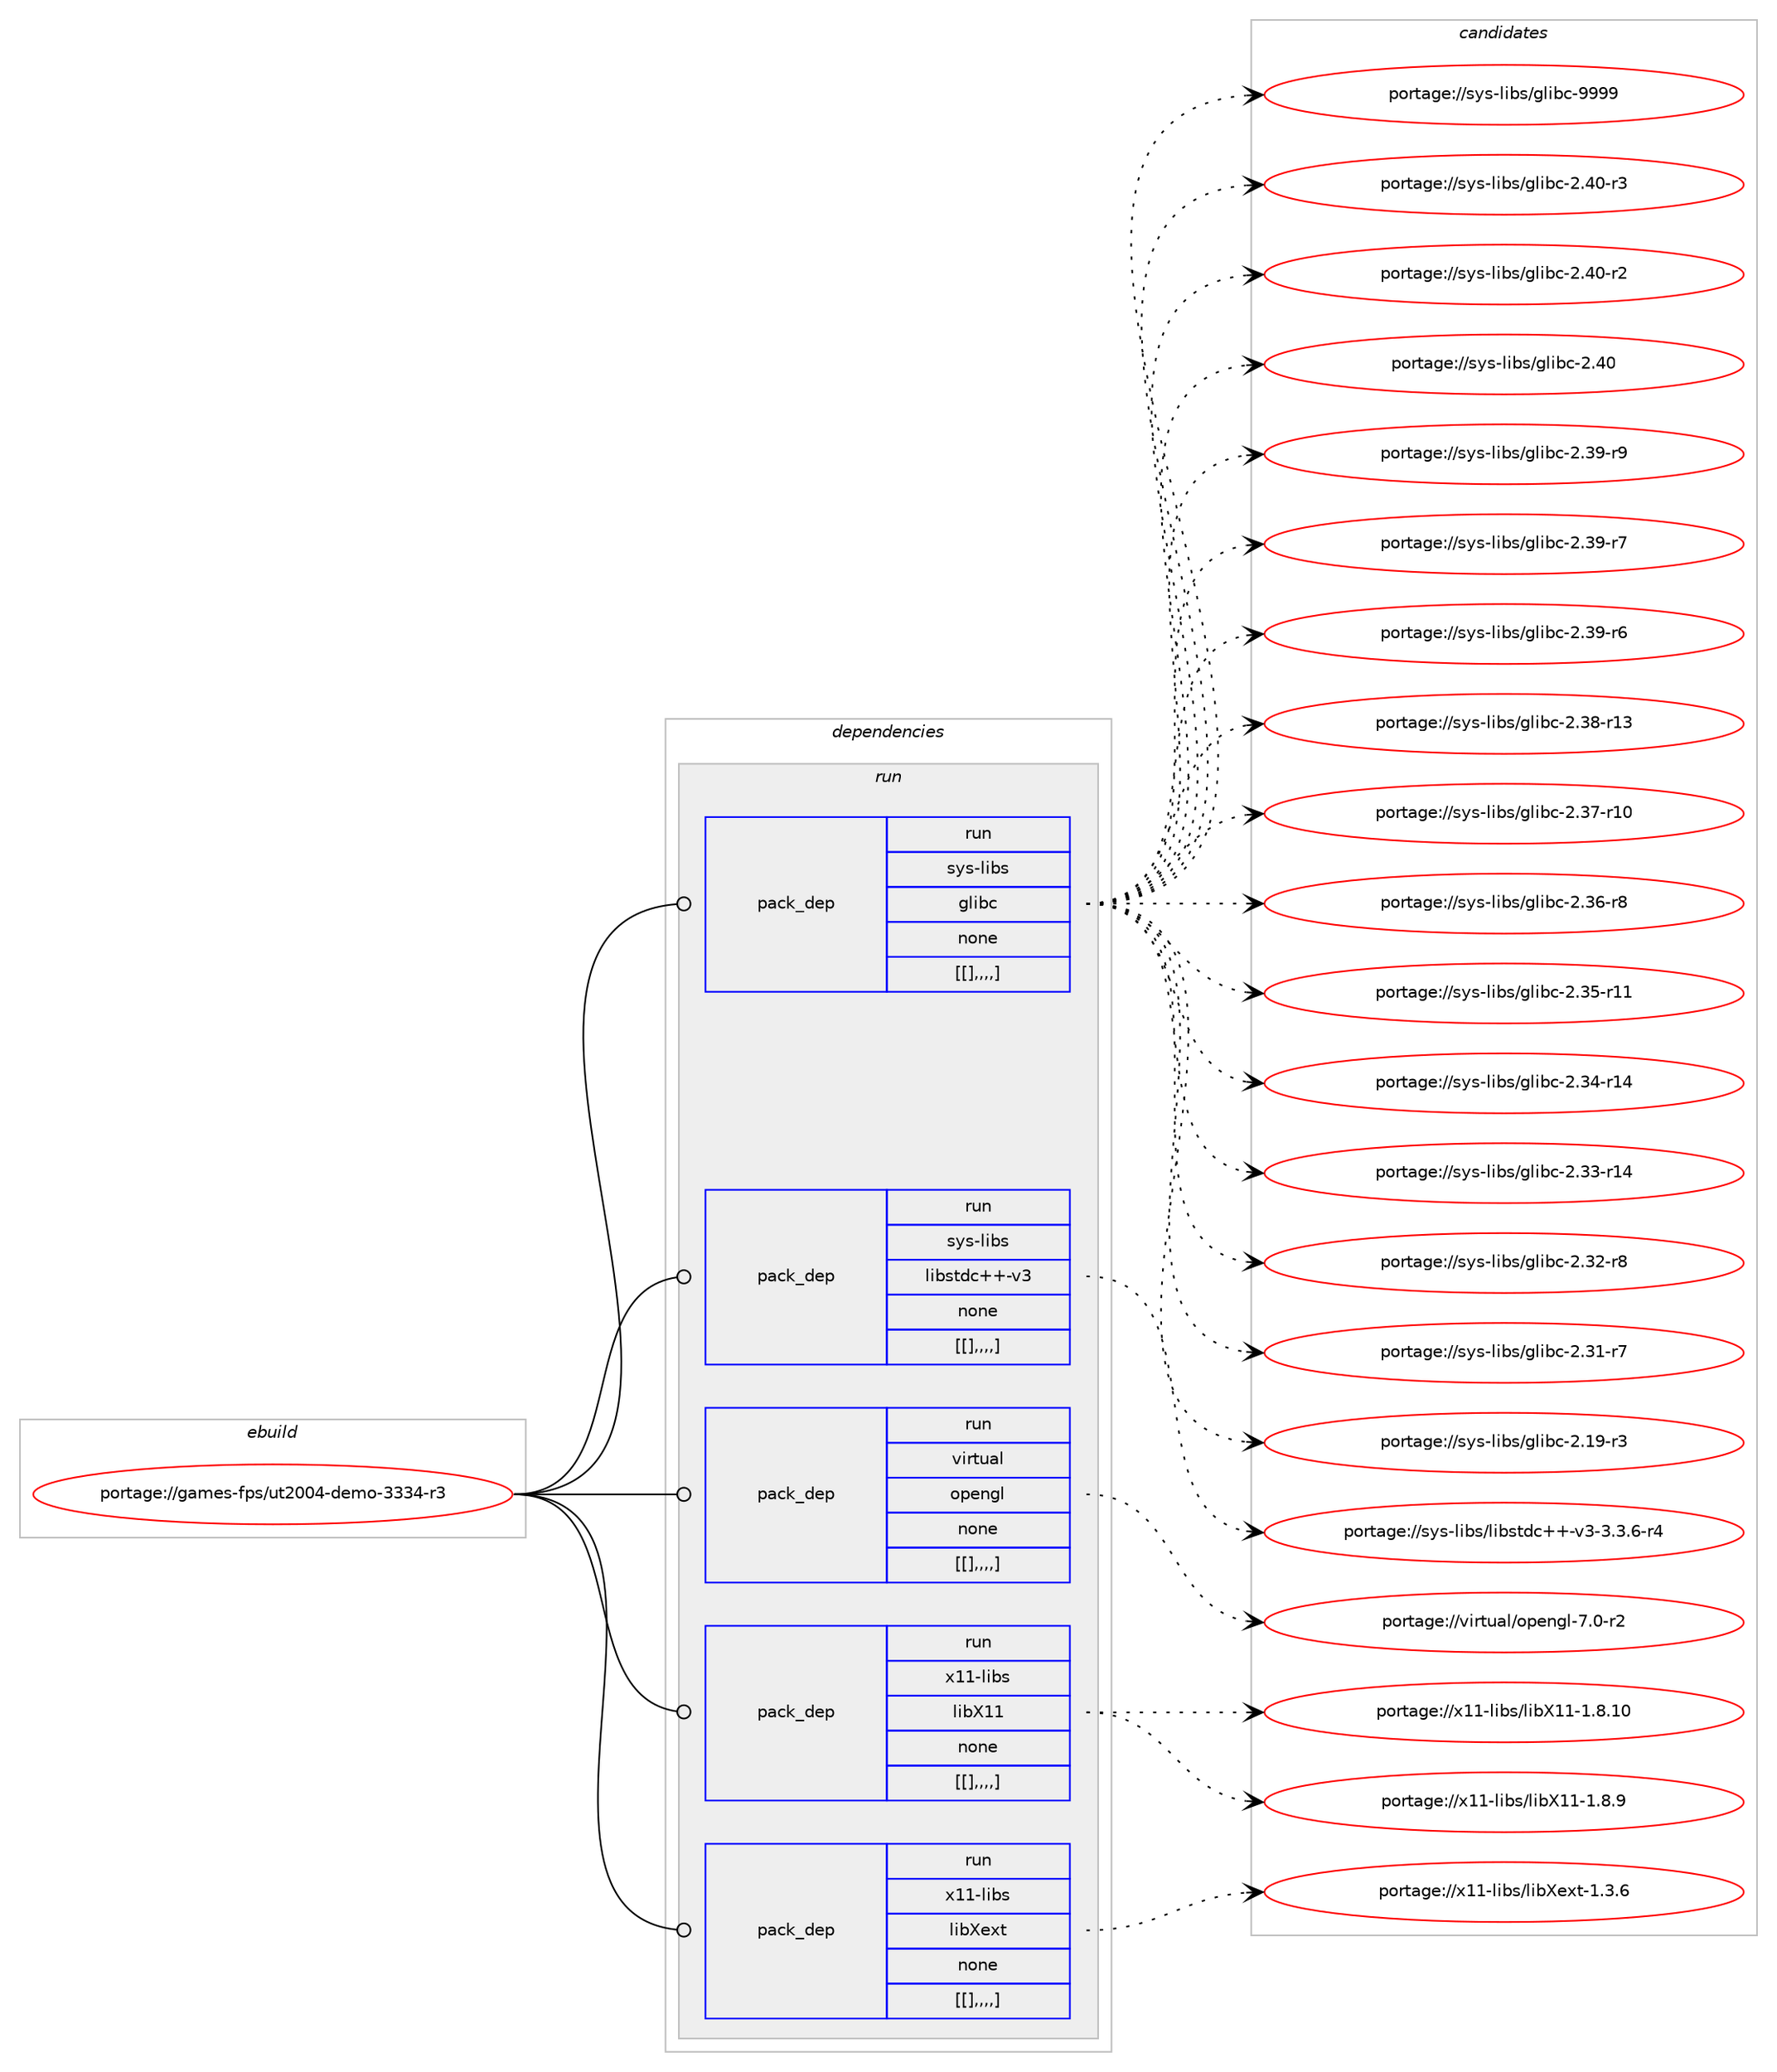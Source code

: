 digraph prolog {

# *************
# Graph options
# *************

newrank=true;
concentrate=true;
compound=true;
graph [rankdir=LR,fontname=Helvetica,fontsize=10,ranksep=1.5];#, ranksep=2.5, nodesep=0.2];
edge  [arrowhead=vee];
node  [fontname=Helvetica,fontsize=10];

# **********
# The ebuild
# **********

subgraph cluster_leftcol {
color=gray;
label=<<i>ebuild</i>>;
id [label="portage://games-fps/ut2004-demo-3334-r3", color=red, width=4, href="../games-fps/ut2004-demo-3334-r3.svg"];
}

# ****************
# The dependencies
# ****************

subgraph cluster_midcol {
color=gray;
label=<<i>dependencies</i>>;
subgraph cluster_compile {
fillcolor="#eeeeee";
style=filled;
label=<<i>compile</i>>;
}
subgraph cluster_compileandrun {
fillcolor="#eeeeee";
style=filled;
label=<<i>compile and run</i>>;
}
subgraph cluster_run {
fillcolor="#eeeeee";
style=filled;
label=<<i>run</i>>;
subgraph pack166948 {
dependency234393 [label=<<TABLE BORDER="0" CELLBORDER="1" CELLSPACING="0" CELLPADDING="4" WIDTH="220"><TR><TD ROWSPAN="6" CELLPADDING="30">pack_dep</TD></TR><TR><TD WIDTH="110">run</TD></TR><TR><TD>sys-libs</TD></TR><TR><TD>glibc</TD></TR><TR><TD>none</TD></TR><TR><TD>[[],,,,]</TD></TR></TABLE>>, shape=none, color=blue];
}
id:e -> dependency234393:w [weight=20,style="solid",arrowhead="odot"];
subgraph pack166949 {
dependency234394 [label=<<TABLE BORDER="0" CELLBORDER="1" CELLSPACING="0" CELLPADDING="4" WIDTH="220"><TR><TD ROWSPAN="6" CELLPADDING="30">pack_dep</TD></TR><TR><TD WIDTH="110">run</TD></TR><TR><TD>sys-libs</TD></TR><TR><TD>libstdc++-v3</TD></TR><TR><TD>none</TD></TR><TR><TD>[[],,,,]</TD></TR></TABLE>>, shape=none, color=blue];
}
id:e -> dependency234394:w [weight=20,style="solid",arrowhead="odot"];
subgraph pack166950 {
dependency234395 [label=<<TABLE BORDER="0" CELLBORDER="1" CELLSPACING="0" CELLPADDING="4" WIDTH="220"><TR><TD ROWSPAN="6" CELLPADDING="30">pack_dep</TD></TR><TR><TD WIDTH="110">run</TD></TR><TR><TD>virtual</TD></TR><TR><TD>opengl</TD></TR><TR><TD>none</TD></TR><TR><TD>[[],,,,]</TD></TR></TABLE>>, shape=none, color=blue];
}
id:e -> dependency234395:w [weight=20,style="solid",arrowhead="odot"];
subgraph pack166951 {
dependency234396 [label=<<TABLE BORDER="0" CELLBORDER="1" CELLSPACING="0" CELLPADDING="4" WIDTH="220"><TR><TD ROWSPAN="6" CELLPADDING="30">pack_dep</TD></TR><TR><TD WIDTH="110">run</TD></TR><TR><TD>x11-libs</TD></TR><TR><TD>libX11</TD></TR><TR><TD>none</TD></TR><TR><TD>[[],,,,]</TD></TR></TABLE>>, shape=none, color=blue];
}
id:e -> dependency234396:w [weight=20,style="solid",arrowhead="odot"];
subgraph pack166952 {
dependency234397 [label=<<TABLE BORDER="0" CELLBORDER="1" CELLSPACING="0" CELLPADDING="4" WIDTH="220"><TR><TD ROWSPAN="6" CELLPADDING="30">pack_dep</TD></TR><TR><TD WIDTH="110">run</TD></TR><TR><TD>x11-libs</TD></TR><TR><TD>libXext</TD></TR><TR><TD>none</TD></TR><TR><TD>[[],,,,]</TD></TR></TABLE>>, shape=none, color=blue];
}
id:e -> dependency234397:w [weight=20,style="solid",arrowhead="odot"];
}
}

# **************
# The candidates
# **************

subgraph cluster_choices {
rank=same;
color=gray;
label=<<i>candidates</i>>;

subgraph choice166948 {
color=black;
nodesep=1;
choice11512111545108105981154710310810598994557575757 [label="portage://sys-libs/glibc-9999", color=red, width=4,href="../sys-libs/glibc-9999.svg"];
choice115121115451081059811547103108105989945504652484511451 [label="portage://sys-libs/glibc-2.40-r3", color=red, width=4,href="../sys-libs/glibc-2.40-r3.svg"];
choice115121115451081059811547103108105989945504652484511450 [label="portage://sys-libs/glibc-2.40-r2", color=red, width=4,href="../sys-libs/glibc-2.40-r2.svg"];
choice11512111545108105981154710310810598994550465248 [label="portage://sys-libs/glibc-2.40", color=red, width=4,href="../sys-libs/glibc-2.40.svg"];
choice115121115451081059811547103108105989945504651574511457 [label="portage://sys-libs/glibc-2.39-r9", color=red, width=4,href="../sys-libs/glibc-2.39-r9.svg"];
choice115121115451081059811547103108105989945504651574511455 [label="portage://sys-libs/glibc-2.39-r7", color=red, width=4,href="../sys-libs/glibc-2.39-r7.svg"];
choice115121115451081059811547103108105989945504651574511454 [label="portage://sys-libs/glibc-2.39-r6", color=red, width=4,href="../sys-libs/glibc-2.39-r6.svg"];
choice11512111545108105981154710310810598994550465156451144951 [label="portage://sys-libs/glibc-2.38-r13", color=red, width=4,href="../sys-libs/glibc-2.38-r13.svg"];
choice11512111545108105981154710310810598994550465155451144948 [label="portage://sys-libs/glibc-2.37-r10", color=red, width=4,href="../sys-libs/glibc-2.37-r10.svg"];
choice115121115451081059811547103108105989945504651544511456 [label="portage://sys-libs/glibc-2.36-r8", color=red, width=4,href="../sys-libs/glibc-2.36-r8.svg"];
choice11512111545108105981154710310810598994550465153451144949 [label="portage://sys-libs/glibc-2.35-r11", color=red, width=4,href="../sys-libs/glibc-2.35-r11.svg"];
choice11512111545108105981154710310810598994550465152451144952 [label="portage://sys-libs/glibc-2.34-r14", color=red, width=4,href="../sys-libs/glibc-2.34-r14.svg"];
choice11512111545108105981154710310810598994550465151451144952 [label="portage://sys-libs/glibc-2.33-r14", color=red, width=4,href="../sys-libs/glibc-2.33-r14.svg"];
choice115121115451081059811547103108105989945504651504511456 [label="portage://sys-libs/glibc-2.32-r8", color=red, width=4,href="../sys-libs/glibc-2.32-r8.svg"];
choice115121115451081059811547103108105989945504651494511455 [label="portage://sys-libs/glibc-2.31-r7", color=red, width=4,href="../sys-libs/glibc-2.31-r7.svg"];
choice115121115451081059811547103108105989945504649574511451 [label="portage://sys-libs/glibc-2.19-r3", color=red, width=4,href="../sys-libs/glibc-2.19-r3.svg"];
dependency234393:e -> choice11512111545108105981154710310810598994557575757:w [style=dotted,weight="100"];
dependency234393:e -> choice115121115451081059811547103108105989945504652484511451:w [style=dotted,weight="100"];
dependency234393:e -> choice115121115451081059811547103108105989945504652484511450:w [style=dotted,weight="100"];
dependency234393:e -> choice11512111545108105981154710310810598994550465248:w [style=dotted,weight="100"];
dependency234393:e -> choice115121115451081059811547103108105989945504651574511457:w [style=dotted,weight="100"];
dependency234393:e -> choice115121115451081059811547103108105989945504651574511455:w [style=dotted,weight="100"];
dependency234393:e -> choice115121115451081059811547103108105989945504651574511454:w [style=dotted,weight="100"];
dependency234393:e -> choice11512111545108105981154710310810598994550465156451144951:w [style=dotted,weight="100"];
dependency234393:e -> choice11512111545108105981154710310810598994550465155451144948:w [style=dotted,weight="100"];
dependency234393:e -> choice115121115451081059811547103108105989945504651544511456:w [style=dotted,weight="100"];
dependency234393:e -> choice11512111545108105981154710310810598994550465153451144949:w [style=dotted,weight="100"];
dependency234393:e -> choice11512111545108105981154710310810598994550465152451144952:w [style=dotted,weight="100"];
dependency234393:e -> choice11512111545108105981154710310810598994550465151451144952:w [style=dotted,weight="100"];
dependency234393:e -> choice115121115451081059811547103108105989945504651504511456:w [style=dotted,weight="100"];
dependency234393:e -> choice115121115451081059811547103108105989945504651494511455:w [style=dotted,weight="100"];
dependency234393:e -> choice115121115451081059811547103108105989945504649574511451:w [style=dotted,weight="100"];
}
subgraph choice166949 {
color=black;
nodesep=1;
choice1151211154510810598115471081059811511610099434345118514551465146544511452 [label="portage://sys-libs/libstdc++-v3-3.3.6-r4", color=red, width=4,href="../sys-libs/libstdc++-v3-3.3.6-r4.svg"];
dependency234394:e -> choice1151211154510810598115471081059811511610099434345118514551465146544511452:w [style=dotted,weight="100"];
}
subgraph choice166950 {
color=black;
nodesep=1;
choice1181051141161179710847111112101110103108455546484511450 [label="portage://virtual/opengl-7.0-r2", color=red, width=4,href="../virtual/opengl-7.0-r2.svg"];
dependency234395:e -> choice1181051141161179710847111112101110103108455546484511450:w [style=dotted,weight="100"];
}
subgraph choice166951 {
color=black;
nodesep=1;
choice12049494510810598115471081059888494945494656464948 [label="portage://x11-libs/libX11-1.8.10", color=red, width=4,href="../x11-libs/libX11-1.8.10.svg"];
choice120494945108105981154710810598884949454946564657 [label="portage://x11-libs/libX11-1.8.9", color=red, width=4,href="../x11-libs/libX11-1.8.9.svg"];
dependency234396:e -> choice12049494510810598115471081059888494945494656464948:w [style=dotted,weight="100"];
dependency234396:e -> choice120494945108105981154710810598884949454946564657:w [style=dotted,weight="100"];
}
subgraph choice166952 {
color=black;
nodesep=1;
choice12049494510810598115471081059888101120116454946514654 [label="portage://x11-libs/libXext-1.3.6", color=red, width=4,href="../x11-libs/libXext-1.3.6.svg"];
dependency234397:e -> choice12049494510810598115471081059888101120116454946514654:w [style=dotted,weight="100"];
}
}

}
